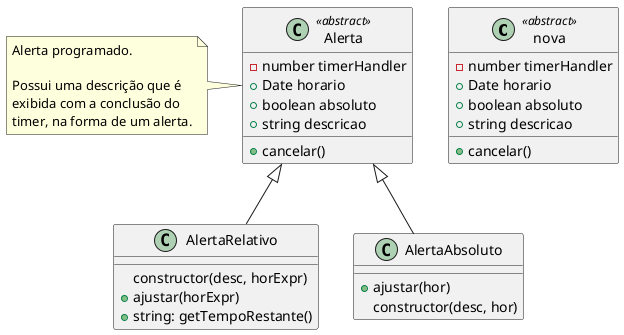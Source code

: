 @startuml "Classes"

top to bottom direction
class nova <<abstract>> {
  - number timerHandler
  + Date horario
  + boolean absoluto
  + string descricao
  + cancelar()
}
class Alerta <<abstract>> {
  - number timerHandler
  + Date horario
  + boolean absoluto
  + string descricao
  + cancelar()
}
note left of Alerta : Alerta programado.\n\nPossui uma descrição que é\nexibida com a conclusão do\ntimer, na forma de um alerta.

class AlertaRelativo {
  constructor(desc, horExpr)
  + ajustar(horExpr)
  + string: getTempoRestante()
}

class AlertaAbsoluto {
  + ajustar(hor)
  constructor(desc, hor)
}

Alerta <|-- AlertaRelativo
Alerta <|-- AlertaAbsoluto

@enduml
